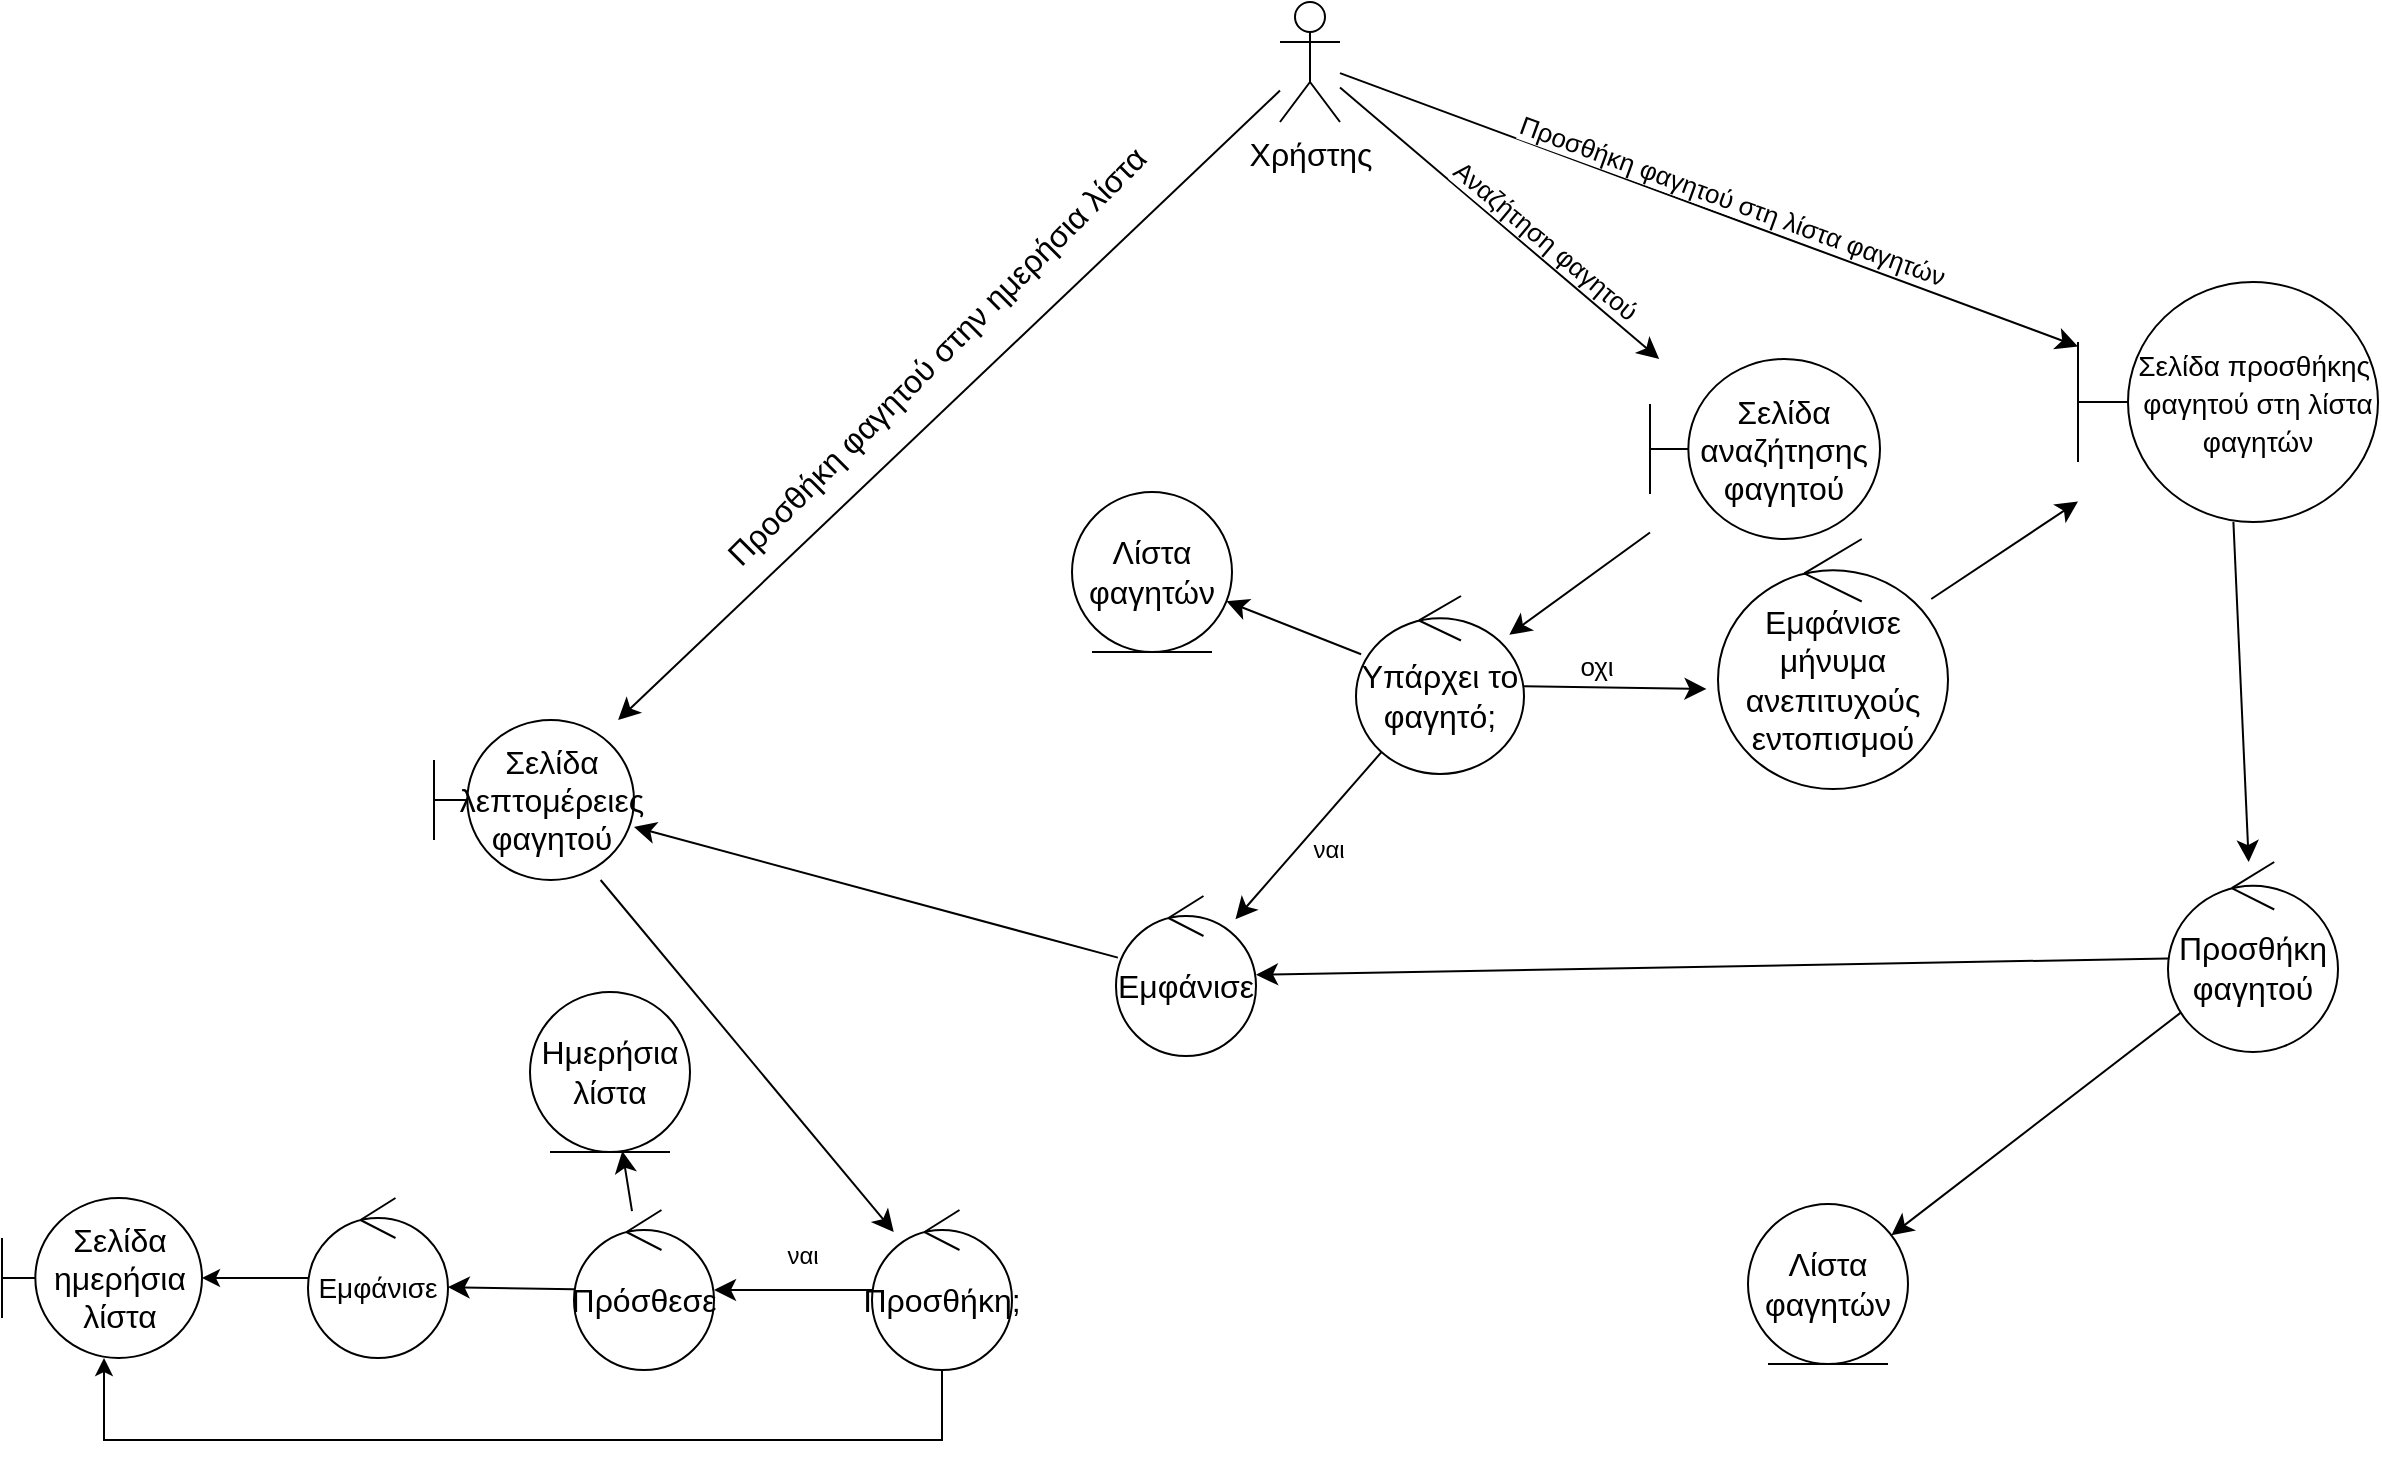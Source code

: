 <mxfile version="21.1.2" type="device">
  <diagram id="y5UhOXJ24lHy6HSWHHRA" name="Σελίδα-1">
    <mxGraphModel dx="2709" dy="1529" grid="0" gridSize="10" guides="1" tooltips="1" connect="1" arrows="1" fold="1" page="0" pageScale="1" pageWidth="827" pageHeight="1169" math="0" shadow="0">
      <root>
        <mxCell id="0" />
        <mxCell id="1" parent="0" />
        <mxCell id="HchMumat6N0xvnnnB4oJ-53" value="" style="edgeStyle=none;curved=1;rounded=0;orthogonalLoop=1;jettySize=auto;html=1;fontSize=13;startSize=8;endSize=8;" parent="1" source="HchMumat6N0xvnnnB4oJ-2" target="HchMumat6N0xvnnnB4oJ-39" edge="1">
          <mxGeometry x="0.527" y="64" relative="1" as="geometry">
            <mxPoint x="371" y="111" as="targetPoint" />
            <mxPoint as="offset" />
          </mxGeometry>
        </mxCell>
        <mxCell id="nytSstBC6C1jP0jetPo6-3" value="&lt;font style=&quot;font-size: 13px;&quot;&gt;Προσθήκη φαγητού στη λίστα φαγητών&lt;/font&gt;" style="edgeLabel;html=1;align=center;verticalAlign=middle;resizable=0;points=[];rotation=20;" parent="HchMumat6N0xvnnnB4oJ-53" vertex="1" connectable="0">
          <mxGeometry x="0.336" y="-2" relative="1" as="geometry">
            <mxPoint x="-50" y="-30" as="offset" />
          </mxGeometry>
        </mxCell>
        <mxCell id="HchMumat6N0xvnnnB4oJ-55" value="" style="edgeStyle=none;curved=1;rounded=0;orthogonalLoop=1;jettySize=auto;html=1;fontSize=12;startSize=8;endSize=8;" parent="1" source="HchMumat6N0xvnnnB4oJ-2" target="HchMumat6N0xvnnnB4oJ-6" edge="1">
          <mxGeometry relative="1" as="geometry" />
        </mxCell>
        <mxCell id="nytSstBC6C1jP0jetPo6-1" value="&lt;font style=&quot;font-size: 13px;&quot;&gt;Αναζήτηση φαγητού&lt;/font&gt;" style="edgeLabel;html=1;align=center;verticalAlign=middle;resizable=0;points=[];rotation=40;" parent="HchMumat6N0xvnnnB4oJ-55" vertex="1" connectable="0">
          <mxGeometry x="0.381" relative="1" as="geometry">
            <mxPoint x="-7" y="-18" as="offset" />
          </mxGeometry>
        </mxCell>
        <mxCell id="HchMumat6N0xvnnnB4oJ-56" value="" style="edgeStyle=none;curved=1;rounded=0;orthogonalLoop=1;jettySize=auto;html=1;fontSize=12;startSize=8;endSize=8;" parent="1" source="HchMumat6N0xvnnnB4oJ-2" target="HchMumat6N0xvnnnB4oJ-18" edge="1">
          <mxGeometry relative="1" as="geometry" />
        </mxCell>
        <mxCell id="HchMumat6N0xvnnnB4oJ-57" value="Προσθήκη φαγητού στην ημερήσια λίστα" style="edgeLabel;html=1;align=center;verticalAlign=middle;resizable=0;points=[];fontSize=16;rotation=-45;" parent="HchMumat6N0xvnnnB4oJ-56" vertex="1" connectable="0">
          <mxGeometry x="-0.253" y="2" relative="1" as="geometry">
            <mxPoint x="-50" y="14" as="offset" />
          </mxGeometry>
        </mxCell>
        <mxCell id="HchMumat6N0xvnnnB4oJ-2" value="Χρήστης" style="shape=umlActor;verticalLabelPosition=bottom;verticalAlign=top;html=1;fontSize=16;" parent="1" vertex="1">
          <mxGeometry x="106" y="-170" width="30" height="60" as="geometry" />
        </mxCell>
        <mxCell id="HchMumat6N0xvnnnB4oJ-11" value="" style="edgeStyle=none;curved=1;rounded=0;orthogonalLoop=1;jettySize=auto;html=1;fontSize=12;startSize=8;endSize=8;" parent="1" source="HchMumat6N0xvnnnB4oJ-6" target="HchMumat6N0xvnnnB4oJ-10" edge="1">
          <mxGeometry relative="1" as="geometry" />
        </mxCell>
        <mxCell id="HchMumat6N0xvnnnB4oJ-6" value="Σελίδα αναζήτησης φαγητού" style="shape=umlBoundary;whiteSpace=wrap;html=1;fontSize=16;" parent="1" vertex="1">
          <mxGeometry x="291" y="8.5" width="115" height="90" as="geometry" />
        </mxCell>
        <mxCell id="HchMumat6N0xvnnnB4oJ-13" value="ναι" style="edgeStyle=none;curved=1;rounded=0;orthogonalLoop=1;jettySize=auto;html=1;fontSize=12;startSize=8;endSize=8;" parent="1" source="HchMumat6N0xvnnnB4oJ-10" target="HchMumat6N0xvnnnB4oJ-12" edge="1">
          <mxGeometry y="12" relative="1" as="geometry">
            <mxPoint as="offset" />
          </mxGeometry>
        </mxCell>
        <mxCell id="HchMumat6N0xvnnnB4oJ-21" value="" style="edgeStyle=none;curved=1;rounded=0;orthogonalLoop=1;jettySize=auto;html=1;fontSize=12;startSize=8;endSize=8;" parent="1" source="HchMumat6N0xvnnnB4oJ-10" target="HchMumat6N0xvnnnB4oJ-20" edge="1">
          <mxGeometry relative="1" as="geometry" />
        </mxCell>
        <mxCell id="HchMumat6N0xvnnnB4oJ-36" value="&lt;font style=&quot;font-size: 13px;&quot;&gt;οχι&lt;/font&gt;" style="edgeStyle=none;curved=1;rounded=0;orthogonalLoop=1;jettySize=auto;html=1;fontSize=12;startSize=8;endSize=8;entryX=-0.05;entryY=0.6;entryDx=0;entryDy=0;entryPerimeter=0;" parent="1" source="HchMumat6N0xvnnnB4oJ-10" target="HchMumat6N0xvnnnB4oJ-37" edge="1">
          <mxGeometry x="-0.227" y="11" relative="1" as="geometry">
            <mxPoint x="297.49" y="240.546" as="targetPoint" />
            <mxPoint as="offset" />
          </mxGeometry>
        </mxCell>
        <mxCell id="HchMumat6N0xvnnnB4oJ-10" value="Υπάρχει το φαγητό;" style="ellipse;shape=umlControl;whiteSpace=wrap;html=1;fontSize=16;" parent="1" vertex="1">
          <mxGeometry x="144" y="127" width="84" height="89" as="geometry" />
        </mxCell>
        <mxCell id="HchMumat6N0xvnnnB4oJ-19" value="" style="edgeStyle=none;curved=1;rounded=0;orthogonalLoop=1;jettySize=auto;html=1;fontSize=12;startSize=8;endSize=8;" parent="1" source="HchMumat6N0xvnnnB4oJ-12" target="HchMumat6N0xvnnnB4oJ-18" edge="1">
          <mxGeometry relative="1" as="geometry" />
        </mxCell>
        <mxCell id="HchMumat6N0xvnnnB4oJ-12" value="Εμφάνισε" style="ellipse;shape=umlControl;whiteSpace=wrap;html=1;fontSize=16;" parent="1" vertex="1">
          <mxGeometry x="24" y="277" width="70" height="80" as="geometry" />
        </mxCell>
        <mxCell id="HchMumat6N0xvnnnB4oJ-25" value="" style="edgeStyle=none;curved=1;rounded=0;orthogonalLoop=1;jettySize=auto;html=1;fontSize=12;startSize=8;endSize=8;" parent="1" source="HchMumat6N0xvnnnB4oJ-18" target="HchMumat6N0xvnnnB4oJ-24" edge="1">
          <mxGeometry relative="1" as="geometry" />
        </mxCell>
        <mxCell id="HchMumat6N0xvnnnB4oJ-18" value="Σελίδα λεπτομέρειες φαγητού" style="shape=umlBoundary;whiteSpace=wrap;html=1;fontSize=16;" parent="1" vertex="1">
          <mxGeometry x="-317" y="189" width="100" height="80" as="geometry" />
        </mxCell>
        <mxCell id="HchMumat6N0xvnnnB4oJ-20" value="Λίστα φαγητών" style="ellipse;shape=umlEntity;whiteSpace=wrap;html=1;fontSize=16;" parent="1" vertex="1">
          <mxGeometry x="2" y="75" width="80" height="80" as="geometry" />
        </mxCell>
        <mxCell id="HchMumat6N0xvnnnB4oJ-31" value="ναι" style="edgeStyle=none;curved=1;rounded=0;orthogonalLoop=1;jettySize=auto;html=1;fontSize=12;startSize=8;endSize=8;" parent="1" source="HchMumat6N0xvnnnB4oJ-24" target="HchMumat6N0xvnnnB4oJ-30" edge="1">
          <mxGeometry x="-0.102" y="-17" relative="1" as="geometry">
            <mxPoint as="offset" />
          </mxGeometry>
        </mxCell>
        <mxCell id="hVmCNeH1QFMWmfHC9A5S-9" value="" style="edgeStyle=orthogonalEdgeStyle;rounded=0;orthogonalLoop=1;jettySize=auto;html=1;" edge="1" parent="1" source="HchMumat6N0xvnnnB4oJ-24" target="HchMumat6N0xvnnnB4oJ-32">
          <mxGeometry relative="1" as="geometry">
            <Array as="points">
              <mxPoint x="-63" y="549" />
              <mxPoint x="-482" y="549" />
            </Array>
          </mxGeometry>
        </mxCell>
        <mxCell id="HchMumat6N0xvnnnB4oJ-24" value="Προσθήκη;" style="ellipse;shape=umlControl;whiteSpace=wrap;html=1;fontSize=16;" parent="1" vertex="1">
          <mxGeometry x="-98" y="434" width="70" height="80" as="geometry" />
        </mxCell>
        <mxCell id="HchMumat6N0xvnnnB4oJ-26" value="Ημερήσια λίστα" style="ellipse;shape=umlEntity;whiteSpace=wrap;html=1;fontSize=16;" parent="1" vertex="1">
          <mxGeometry x="-269" y="325" width="80" height="80" as="geometry" />
        </mxCell>
        <mxCell id="HchMumat6N0xvnnnB4oJ-33" value="" style="edgeStyle=none;curved=1;rounded=0;orthogonalLoop=1;jettySize=auto;html=1;fontSize=12;startSize=8;endSize=8;entryX=0.998;entryY=0.557;entryDx=0;entryDy=0;entryPerimeter=0;" parent="1" source="HchMumat6N0xvnnnB4oJ-30" target="hVmCNeH1QFMWmfHC9A5S-4" edge="1">
          <mxGeometry relative="1" as="geometry">
            <mxPoint x="-313" y="433" as="targetPoint" />
          </mxGeometry>
        </mxCell>
        <mxCell id="HchMumat6N0xvnnnB4oJ-34" value="" style="edgeStyle=none;curved=1;rounded=0;orthogonalLoop=1;jettySize=auto;html=1;fontSize=12;startSize=8;endSize=8;" parent="1" source="HchMumat6N0xvnnnB4oJ-30" target="HchMumat6N0xvnnnB4oJ-26" edge="1">
          <mxGeometry relative="1" as="geometry" />
        </mxCell>
        <mxCell id="HchMumat6N0xvnnnB4oJ-30" value="Πρόσθεσε" style="ellipse;shape=umlControl;whiteSpace=wrap;html=1;fontSize=16;" parent="1" vertex="1">
          <mxGeometry x="-247" y="434" width="70" height="80" as="geometry" />
        </mxCell>
        <mxCell id="HchMumat6N0xvnnnB4oJ-32" value="Σελίδα ημερήσια λίστα" style="shape=umlBoundary;whiteSpace=wrap;html=1;fontSize=16;" parent="1" vertex="1">
          <mxGeometry x="-533" y="428" width="100" height="80" as="geometry" />
        </mxCell>
        <mxCell id="HchMumat6N0xvnnnB4oJ-40" value="" style="edgeStyle=none;curved=1;rounded=0;orthogonalLoop=1;jettySize=auto;html=1;fontSize=12;startSize=8;endSize=8;" parent="1" source="HchMumat6N0xvnnnB4oJ-37" target="HchMumat6N0xvnnnB4oJ-39" edge="1">
          <mxGeometry relative="1" as="geometry" />
        </mxCell>
        <mxCell id="HchMumat6N0xvnnnB4oJ-37" value="Εμφάνισε μήνυμα ανεπιτυχούς εντοπισμού" style="ellipse;shape=umlControl;whiteSpace=wrap;html=1;fontSize=16;" parent="1" vertex="1">
          <mxGeometry x="325" y="98.5" width="115" height="125" as="geometry" />
        </mxCell>
        <mxCell id="HchMumat6N0xvnnnB4oJ-52" value="" style="edgeStyle=none;curved=1;rounded=0;orthogonalLoop=1;jettySize=auto;html=1;fontSize=12;startSize=8;endSize=8;" parent="1" source="HchMumat6N0xvnnnB4oJ-39" target="HchMumat6N0xvnnnB4oJ-41" edge="1">
          <mxGeometry relative="1" as="geometry" />
        </mxCell>
        <mxCell id="HchMumat6N0xvnnnB4oJ-39" value="&lt;font style=&quot;font-size: 14px;&quot;&gt;Σελίδα προσθήκης&amp;nbsp; φαγητού στη λίστα φαγητών&lt;/font&gt;" style="shape=umlBoundary;fontSize=16;html=1;whiteSpace=wrap;horizontal=1;labelBackgroundColor=none;labelBorderColor=none;spacingTop=0;spacing=0;spacingRight=0;spacingLeft=5;" parent="1" vertex="1">
          <mxGeometry x="505" y="-30" width="150" height="120" as="geometry" />
        </mxCell>
        <mxCell id="HchMumat6N0xvnnnB4oJ-44" value="" style="edgeStyle=none;curved=1;rounded=0;orthogonalLoop=1;jettySize=auto;html=1;fontSize=12;startSize=8;endSize=8;" parent="1" source="HchMumat6N0xvnnnB4oJ-41" target="HchMumat6N0xvnnnB4oJ-43" edge="1">
          <mxGeometry relative="1" as="geometry" />
        </mxCell>
        <mxCell id="HchMumat6N0xvnnnB4oJ-45" value="" style="edgeStyle=none;curved=1;rounded=0;orthogonalLoop=1;jettySize=auto;html=1;fontSize=12;startSize=8;endSize=8;" parent="1" source="HchMumat6N0xvnnnB4oJ-41" target="HchMumat6N0xvnnnB4oJ-12" edge="1">
          <mxGeometry relative="1" as="geometry" />
        </mxCell>
        <mxCell id="HchMumat6N0xvnnnB4oJ-41" value="Προσθήκη φαγητού" style="ellipse;shape=umlControl;whiteSpace=wrap;html=1;fontSize=16;" parent="1" vertex="1">
          <mxGeometry x="550" y="260" width="85" height="95" as="geometry" />
        </mxCell>
        <mxCell id="HchMumat6N0xvnnnB4oJ-43" value="Λίστα φαγητών" style="ellipse;shape=umlEntity;whiteSpace=wrap;html=1;fontSize=16;" parent="1" vertex="1">
          <mxGeometry x="340" y="431" width="80" height="80" as="geometry" />
        </mxCell>
        <mxCell id="hVmCNeH1QFMWmfHC9A5S-5" value="" style="rounded=0;orthogonalLoop=1;jettySize=auto;html=1;" edge="1" parent="1" source="hVmCNeH1QFMWmfHC9A5S-4" target="HchMumat6N0xvnnnB4oJ-32">
          <mxGeometry relative="1" as="geometry" />
        </mxCell>
        <mxCell id="hVmCNeH1QFMWmfHC9A5S-4" value="&lt;font style=&quot;font-size: 14px;&quot;&gt;Εμφάνισε&lt;/font&gt;" style="ellipse;shape=umlControl;whiteSpace=wrap;html=1;" vertex="1" parent="1">
          <mxGeometry x="-380" y="428" width="70" height="80" as="geometry" />
        </mxCell>
      </root>
    </mxGraphModel>
  </diagram>
</mxfile>
